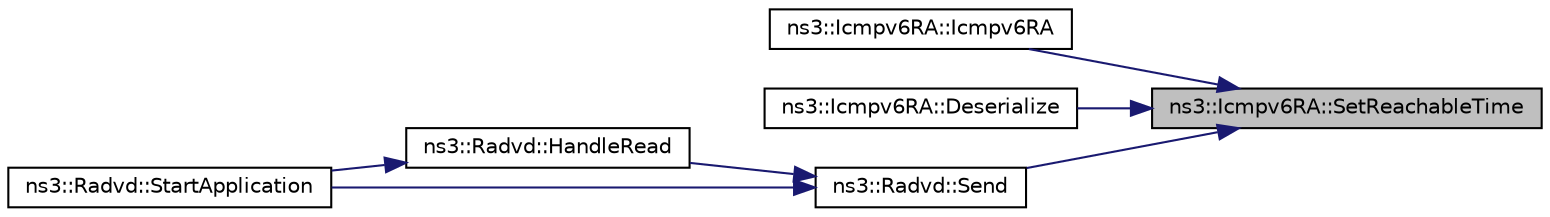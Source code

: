 digraph "ns3::Icmpv6RA::SetReachableTime"
{
 // LATEX_PDF_SIZE
  edge [fontname="Helvetica",fontsize="10",labelfontname="Helvetica",labelfontsize="10"];
  node [fontname="Helvetica",fontsize="10",shape=record];
  rankdir="RL";
  Node1 [label="ns3::Icmpv6RA::SetReachableTime",height=0.2,width=0.4,color="black", fillcolor="grey75", style="filled", fontcolor="black",tooltip="Set the node Reachable time (Neighbor Discovery)."];
  Node1 -> Node2 [dir="back",color="midnightblue",fontsize="10",style="solid",fontname="Helvetica"];
  Node2 [label="ns3::Icmpv6RA::Icmpv6RA",height=0.2,width=0.4,color="black", fillcolor="white", style="filled",URL="$classns3_1_1_icmpv6_r_a.html#a04b8993864c2c8d43497117d13cfff58",tooltip="Constructor."];
  Node1 -> Node3 [dir="back",color="midnightblue",fontsize="10",style="solid",fontname="Helvetica"];
  Node3 [label="ns3::Icmpv6RA::Deserialize",height=0.2,width=0.4,color="black", fillcolor="white", style="filled",URL="$classns3_1_1_icmpv6_r_a.html#a91908412f051db52bd63b7a0d01c1117",tooltip="Deserialize the packet."];
  Node1 -> Node4 [dir="back",color="midnightblue",fontsize="10",style="solid",fontname="Helvetica"];
  Node4 [label="ns3::Radvd::Send",height=0.2,width=0.4,color="black", fillcolor="white", style="filled",URL="$classns3_1_1_radvd.html#a2dc4914b58690eaef190f38726d69bb2",tooltip="Send a packet."];
  Node4 -> Node5 [dir="back",color="midnightblue",fontsize="10",style="solid",fontname="Helvetica"];
  Node5 [label="ns3::Radvd::HandleRead",height=0.2,width=0.4,color="black", fillcolor="white", style="filled",URL="$classns3_1_1_radvd.html#a75cc828bc07117551ab886d986590045",tooltip="Handle received packet, especially router solicitation."];
  Node5 -> Node6 [dir="back",color="midnightblue",fontsize="10",style="solid",fontname="Helvetica"];
  Node6 [label="ns3::Radvd::StartApplication",height=0.2,width=0.4,color="black", fillcolor="white", style="filled",URL="$classns3_1_1_radvd.html#ab3d7cd100356262e43c24e608ef1aff4",tooltip="Start the application."];
  Node4 -> Node6 [dir="back",color="midnightblue",fontsize="10",style="solid",fontname="Helvetica"];
}
